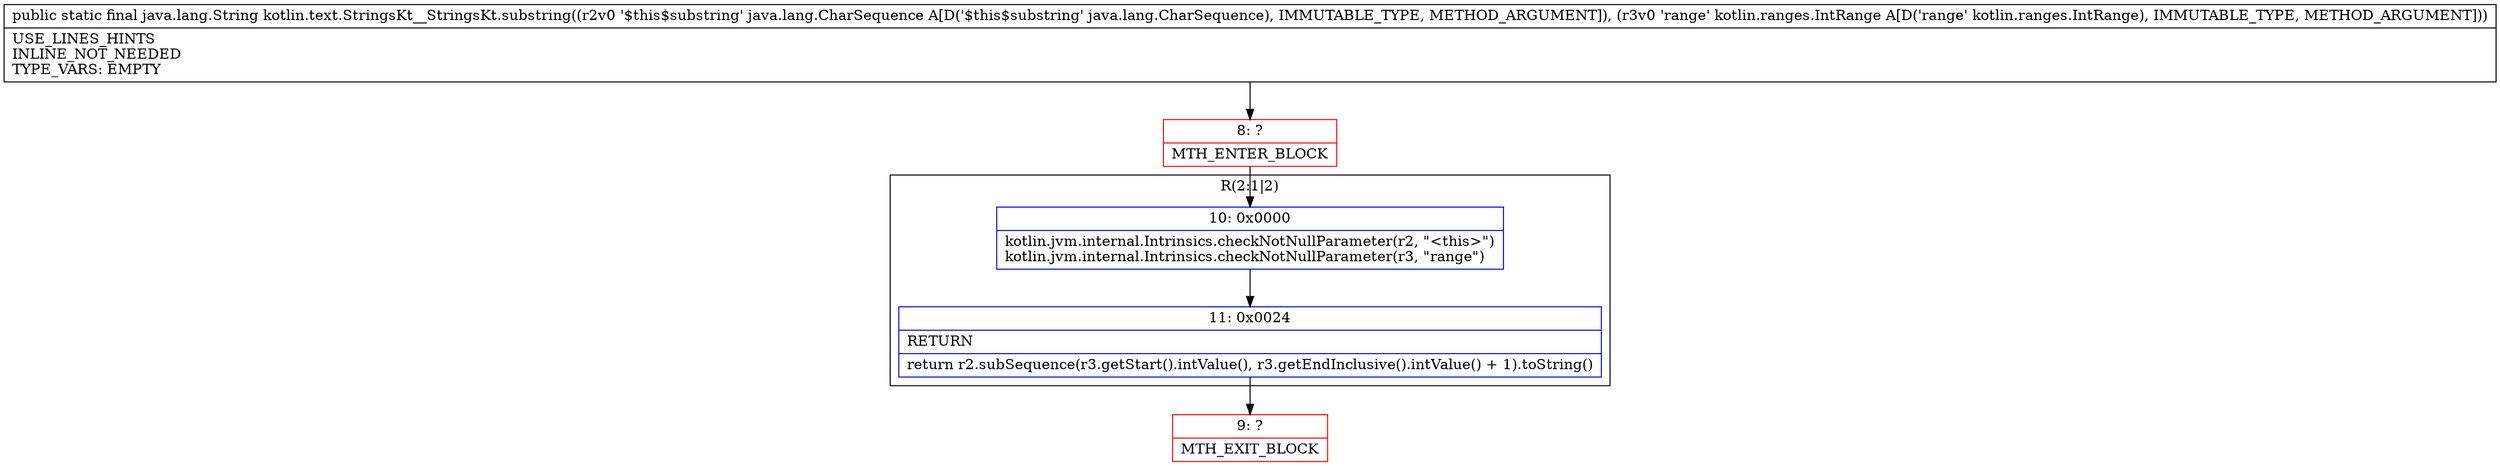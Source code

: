 digraph "CFG forkotlin.text.StringsKt__StringsKt.substring(Ljava\/lang\/CharSequence;Lkotlin\/ranges\/IntRange;)Ljava\/lang\/String;" {
subgraph cluster_Region_1977533299 {
label = "R(2:1|2)";
node [shape=record,color=blue];
Node_10 [shape=record,label="{10\:\ 0x0000|kotlin.jvm.internal.Intrinsics.checkNotNullParameter(r2, \"\<this\>\")\lkotlin.jvm.internal.Intrinsics.checkNotNullParameter(r3, \"range\")\l}"];
Node_11 [shape=record,label="{11\:\ 0x0024|RETURN\l|return r2.subSequence(r3.getStart().intValue(), r3.getEndInclusive().intValue() + 1).toString()\l}"];
}
Node_8 [shape=record,color=red,label="{8\:\ ?|MTH_ENTER_BLOCK\l}"];
Node_9 [shape=record,color=red,label="{9\:\ ?|MTH_EXIT_BLOCK\l}"];
MethodNode[shape=record,label="{public static final java.lang.String kotlin.text.StringsKt__StringsKt.substring((r2v0 '$this$substring' java.lang.CharSequence A[D('$this$substring' java.lang.CharSequence), IMMUTABLE_TYPE, METHOD_ARGUMENT]), (r3v0 'range' kotlin.ranges.IntRange A[D('range' kotlin.ranges.IntRange), IMMUTABLE_TYPE, METHOD_ARGUMENT]))  | USE_LINES_HINTS\lINLINE_NOT_NEEDED\lTYPE_VARS: EMPTY\l}"];
MethodNode -> Node_8;Node_10 -> Node_11;
Node_11 -> Node_9;
Node_8 -> Node_10;
}

